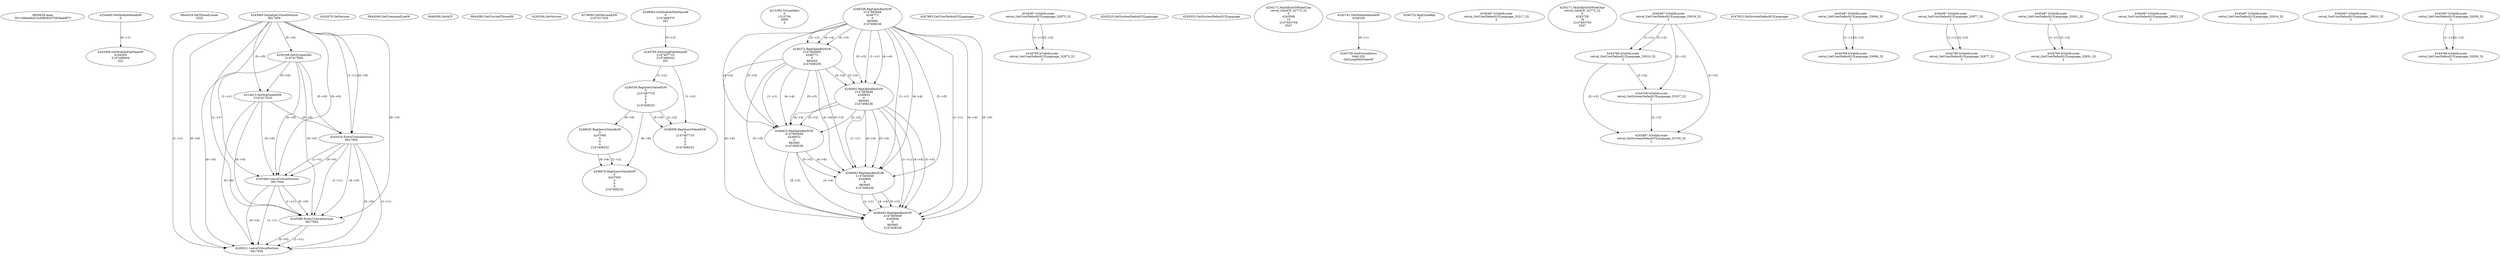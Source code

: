 // Global SCDG with merge call
digraph {
	0 [label="6850628.main
001c49dae8d21b398b9247593baddf73"]
	1 [label="4254480.GetModuleHandleW
0"]
	2 [label="6844434.SetThreadLocale
1024"]
	3 [label="4243965.InitializeCriticalSection
6917004"]
	4 [label="4243979.GetVersion
"]
	5 [label="4250188.GetSystemInfo
2147417660"]
	3 -> 5 [label="(0-->0)"]
	6 [label="6844540.GetCommandLineW
"]
	7 [label="4214413.GetStartupInfoW
2147417624"]
	3 -> 7 [label="(0-->0)"]
	5 -> 7 [label="(0-->0)"]
	8 [label="6844560.GetACP
"]
	9 [label="6844580.GetCurrentThreadId
"]
	10 [label="4250204.GetVersion
"]
	11 [label="4276690.GetVersionExW
2147417420"]
	12 [label="4243306.GetModuleFileNameW
4194304
2147408904
522"]
	1 -> 12 [label="(0-->1)"]
	13 [label="4248064.GetModuleFileNameW
0
2147408370
261"]
	14 [label="4215383.VirtualAlloc
0
1310704
4096
4"]
	15 [label="4246338.RegOpenKeyExW
2147483649
4246772
0
983065
2147408236"]
	16 [label="4246372.RegOpenKeyExW
2147483650
4246772
0
983065
2147408236"]
	15 -> 16 [label="(2-->2)"]
	15 -> 16 [label="(4-->4)"]
	15 -> 16 [label="(5-->5)"]
	17 [label="4246402.RegOpenKeyExW
2147483649
4246832
0
983065
2147408236"]
	15 -> 17 [label="(1-->1)"]
	15 -> 17 [label="(4-->4)"]
	16 -> 17 [label="(4-->4)"]
	15 -> 17 [label="(5-->5)"]
	16 -> 17 [label="(5-->5)"]
	18 [label="4246432.RegOpenKeyExW
2147483650
4246832
0
983065
2147408236"]
	16 -> 18 [label="(1-->1)"]
	17 -> 18 [label="(2-->2)"]
	15 -> 18 [label="(4-->4)"]
	16 -> 18 [label="(4-->4)"]
	17 -> 18 [label="(4-->4)"]
	15 -> 18 [label="(5-->5)"]
	16 -> 18 [label="(5-->5)"]
	17 -> 18 [label="(5-->5)"]
	19 [label="4246462.RegOpenKeyExW
2147483649
4246884
0
983065
2147408236"]
	15 -> 19 [label="(1-->1)"]
	17 -> 19 [label="(1-->1)"]
	15 -> 19 [label="(4-->4)"]
	16 -> 19 [label="(4-->4)"]
	17 -> 19 [label="(4-->4)"]
	18 -> 19 [label="(4-->4)"]
	15 -> 19 [label="(5-->5)"]
	16 -> 19 [label="(5-->5)"]
	17 -> 19 [label="(5-->5)"]
	18 -> 19 [label="(5-->5)"]
	20 [label="4246492.RegOpenKeyExW
2147483649
4246936
0
983065
2147408236"]
	15 -> 20 [label="(1-->1)"]
	17 -> 20 [label="(1-->1)"]
	19 -> 20 [label="(1-->1)"]
	15 -> 20 [label="(4-->4)"]
	16 -> 20 [label="(4-->4)"]
	17 -> 20 [label="(4-->4)"]
	18 -> 20 [label="(4-->4)"]
	19 -> 20 [label="(4-->4)"]
	15 -> 20 [label="(5-->5)"]
	16 -> 20 [label="(5-->5)"]
	17 -> 20 [label="(5-->5)"]
	18 -> 20 [label="(5-->5)"]
	19 -> 20 [label="(5-->5)"]
	21 [label="4247883.GetUserDefaultUILanguage
"]
	22 [label="4245418.EnterCriticalSection
6917004"]
	3 -> 22 [label="(1-->1)"]
	3 -> 22 [label="(0-->0)"]
	5 -> 22 [label="(0-->0)"]
	7 -> 22 [label="(0-->0)"]
	23 [label="4245469.LeaveCriticalSection
6917004"]
	3 -> 23 [label="(1-->1)"]
	22 -> 23 [label="(1-->1)"]
	3 -> 23 [label="(0-->0)"]
	5 -> 23 [label="(0-->0)"]
	7 -> 23 [label="(0-->0)"]
	22 -> 23 [label="(0-->0)"]
	24 [label="4245487.IsValidLocale
retval_GetUserDefaultUILanguage_32873_32
2"]
	25 [label="4244766.IsValidLocale
retval_GetUserDefaultUILanguage_32873_32
2"]
	24 -> 25 [label="(1-->1)"]
	24 -> 25 [label="(2-->2)"]
	26 [label="4245525.GetSystemDefaultUILanguage
"]
	27 [label="4245552.GetSystemDefaultUILanguage
"]
	28 [label="4250171.MultiByteToWideChar
retval_GetACP_32773_32
0
4243508
10
2147403704
2047"]
	29 [label="4245741.GetModuleHandleW
4246160"]
	30 [label="4245758.GetProcAddress
9441320
GetLongPathNameW"]
	29 -> 30 [label="(0-->1)"]
	31 [label="4245785.GetLongPathNameW
2147407710
2147406542
261"]
	13 -> 31 [label="(3-->3)"]
	32 [label="4246556.RegQueryValueExW
0
2147407710
0
0
0
2147408232"]
	31 -> 32 [label="(1-->2)"]
	33 [label="4246599.RegQueryValueExW
0
2147407710
0
0
0
2147408232"]
	31 -> 33 [label="(1-->2)"]
	32 -> 33 [label="(2-->2)"]
	32 -> 33 [label="(6-->6)"]
	34 [label="4246722.RegCloseKey
0"]
	35 [label="4245487.IsValidLocale
retval_GetUserDefaultUILanguage_33217_32
2"]
	36 [label="4250171.MultiByteToWideChar
retval_GetACP_32773_32
0
4243728
16
2147403704
2047"]
	37 [label="4246635.RegQueryValueExW
0
4247000
0
0
0
2147408232"]
	32 -> 37 [label="(6-->6)"]
	38 [label="4246676.RegQueryValueExW
0
4247000
0
0
0
2147408232"]
	37 -> 38 [label="(2-->2)"]
	32 -> 38 [label="(6-->6)"]
	37 -> 38 [label="(6-->6)"]
	39 [label="4245487.IsValidLocale
retval_GetUserDefaultUILanguage_33019_32
2"]
	40 [label="4244766.IsValidLocale
retval_GetUserDefaultUILanguage_33019_32
2"]
	39 -> 40 [label="(1-->1)"]
	39 -> 40 [label="(2-->2)"]
	41 [label="4244766.IsValidLocale
retval_GetSystemDefaultUILanguage_33337_32
2"]
	39 -> 41 [label="(2-->2)"]
	40 -> 41 [label="(2-->2)"]
	42 [label="4245580.EnterCriticalSection
6917004"]
	3 -> 42 [label="(1-->1)"]
	22 -> 42 [label="(1-->1)"]
	23 -> 42 [label="(1-->1)"]
	3 -> 42 [label="(0-->0)"]
	5 -> 42 [label="(0-->0)"]
	7 -> 42 [label="(0-->0)"]
	22 -> 42 [label="(0-->0)"]
	23 -> 42 [label="(0-->0)"]
	43 [label="4245621.LeaveCriticalSection
6917004"]
	3 -> 43 [label="(1-->1)"]
	22 -> 43 [label="(1-->1)"]
	23 -> 43 [label="(1-->1)"]
	42 -> 43 [label="(1-->1)"]
	3 -> 43 [label="(0-->0)"]
	5 -> 43 [label="(0-->0)"]
	7 -> 43 [label="(0-->0)"]
	22 -> 43 [label="(0-->0)"]
	23 -> 43 [label="(0-->0)"]
	42 -> 43 [label="(0-->0)"]
	44 [label="4247923.GetSystemDefaultUILanguage
"]
	45 [label="4245487.IsValidLocale
retval_GetSystemDefaultUILanguage_33700_32
2"]
	39 -> 45 [label="(2-->2)"]
	40 -> 45 [label="(2-->2)"]
	41 -> 45 [label="(2-->2)"]
	46 [label="4245487.IsValidLocale
retval_GetUserDefaultUILanguage_33066_32
2"]
	47 [label="4244766.IsValidLocale
retval_GetUserDefaultUILanguage_33066_32
2"]
	46 -> 47 [label="(1-->1)"]
	46 -> 47 [label="(2-->2)"]
	48 [label="4245487.IsValidLocale
retval_GetUserDefaultUILanguage_32877_32
2"]
	49 [label="4245487.IsValidLocale
retval_GetUserDefaultUILanguage_32831_32
2"]
	50 [label="4244766.IsValidLocale
retval_GetUserDefaultUILanguage_32831_32
2"]
	49 -> 50 [label="(1-->1)"]
	49 -> 50 [label="(2-->2)"]
	51 [label="4244766.IsValidLocale
retval_GetUserDefaultUILanguage_32877_32
2"]
	48 -> 51 [label="(1-->1)"]
	48 -> 51 [label="(2-->2)"]
	52 [label="4245487.IsValidLocale
retval_GetUserDefaultUILanguage_32913_32
2"]
	53 [label="4245487.IsValidLocale
retval_GetUserDefaultUILanguage_32916_32
2"]
	54 [label="4245487.IsValidLocale
retval_GetUserDefaultUILanguage_33010_32
2"]
	55 [label="4245487.IsValidLocale
retval_GetUserDefaultUILanguage_32830_32
2"]
	56 [label="4244766.IsValidLocale
retval_GetUserDefaultUILanguage_32830_32
2"]
	55 -> 56 [label="(1-->1)"]
	55 -> 56 [label="(2-->2)"]
}
